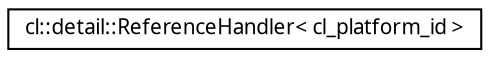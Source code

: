 digraph G
{
  edge [fontname="FreeSans.ttf",fontsize="10",labelfontname="FreeSans.ttf",labelfontsize="10"];
  node [fontname="FreeSans.ttf",fontsize="10",shape=record];
  rankdir=LR;
  Node1 [label="cl::detail::ReferenceHandler\< cl_platform_id \>",height=0.2,width=0.4,color="black", fillcolor="white", style="filled",URL="$structcl_1_1detail_1_1_reference_handler_3_01cl__platform__id_01_4.html"];
}
